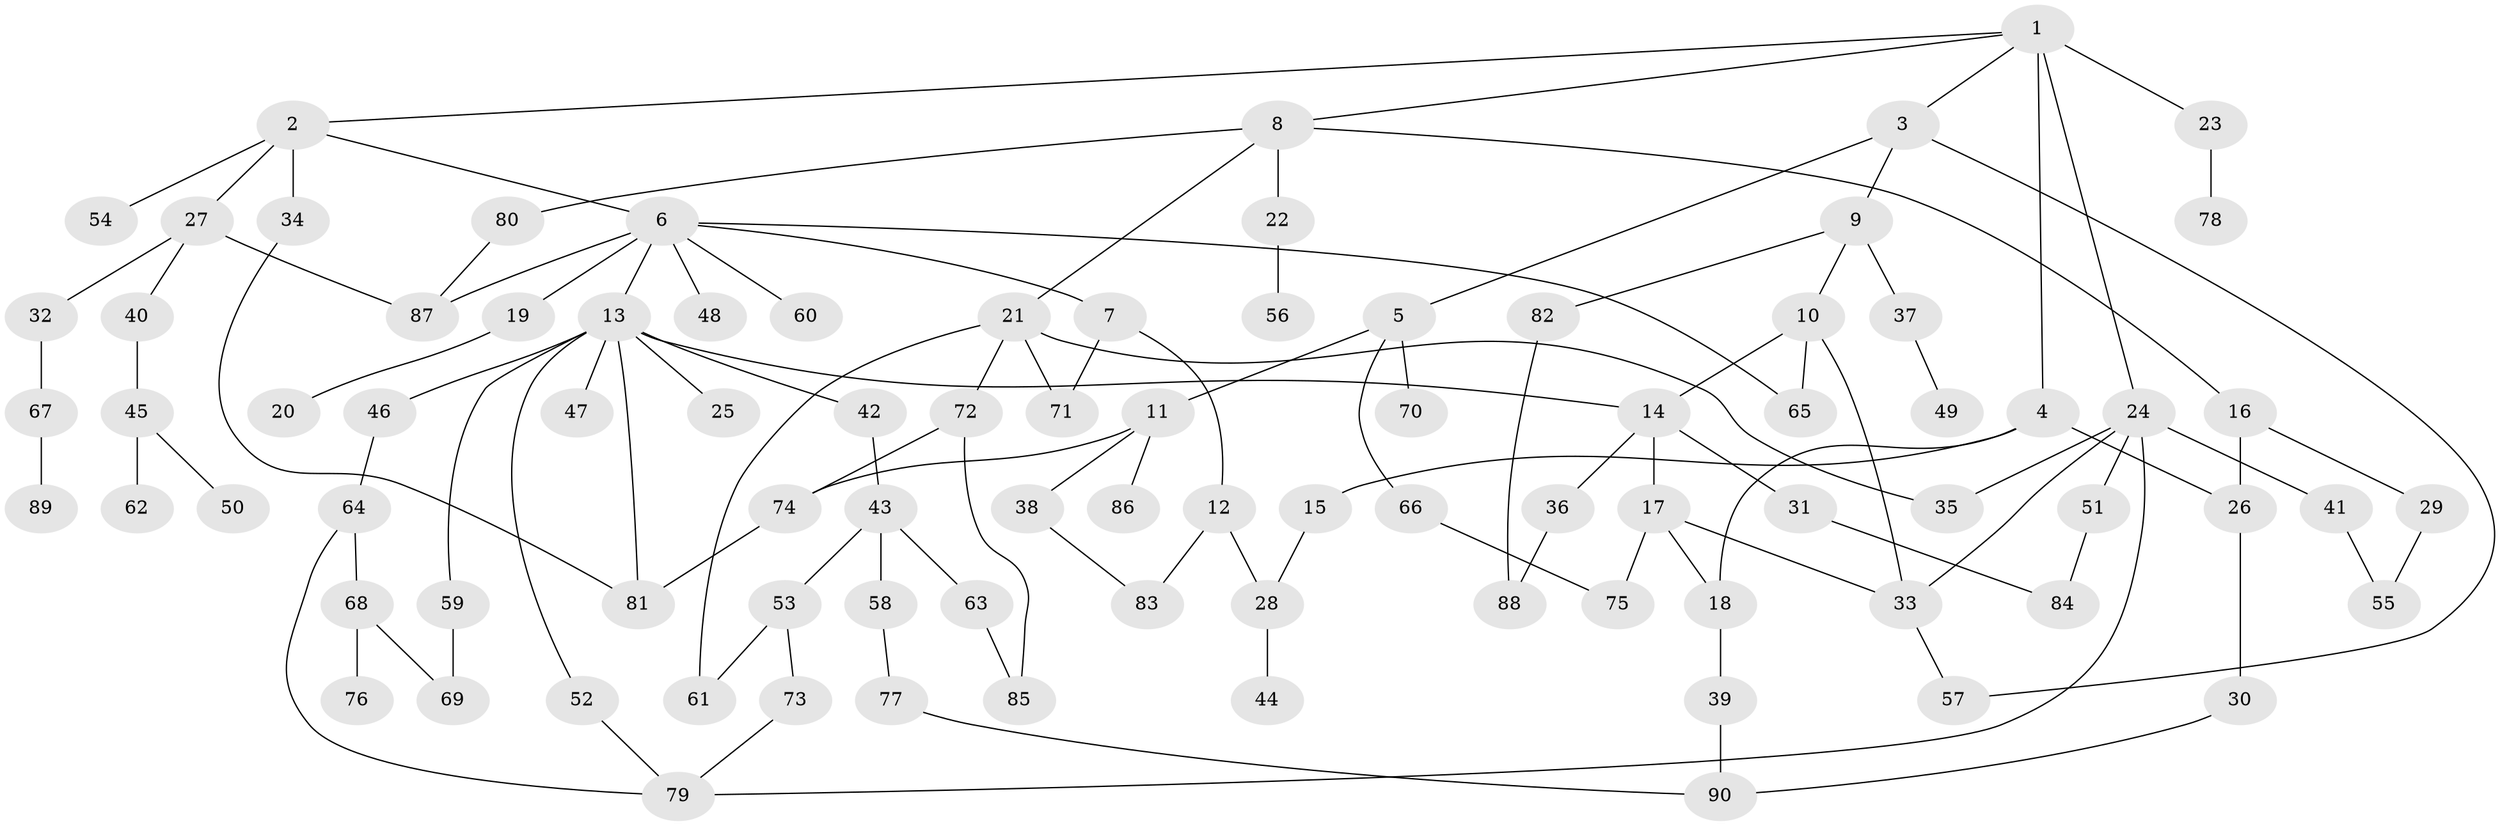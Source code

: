 // coarse degree distribution, {6: 0.046875, 4: 0.125, 5: 0.046875, 2: 0.34375, 3: 0.234375, 1: 0.171875, 8: 0.015625, 7: 0.015625}
// Generated by graph-tools (version 1.1) at 2025/36/03/04/25 23:36:09]
// undirected, 90 vertices, 117 edges
graph export_dot {
  node [color=gray90,style=filled];
  1;
  2;
  3;
  4;
  5;
  6;
  7;
  8;
  9;
  10;
  11;
  12;
  13;
  14;
  15;
  16;
  17;
  18;
  19;
  20;
  21;
  22;
  23;
  24;
  25;
  26;
  27;
  28;
  29;
  30;
  31;
  32;
  33;
  34;
  35;
  36;
  37;
  38;
  39;
  40;
  41;
  42;
  43;
  44;
  45;
  46;
  47;
  48;
  49;
  50;
  51;
  52;
  53;
  54;
  55;
  56;
  57;
  58;
  59;
  60;
  61;
  62;
  63;
  64;
  65;
  66;
  67;
  68;
  69;
  70;
  71;
  72;
  73;
  74;
  75;
  76;
  77;
  78;
  79;
  80;
  81;
  82;
  83;
  84;
  85;
  86;
  87;
  88;
  89;
  90;
  1 -- 2;
  1 -- 3;
  1 -- 4;
  1 -- 8;
  1 -- 23;
  1 -- 24;
  2 -- 6;
  2 -- 27;
  2 -- 34;
  2 -- 54;
  3 -- 5;
  3 -- 9;
  3 -- 57;
  4 -- 15;
  4 -- 18;
  4 -- 26;
  5 -- 11;
  5 -- 66;
  5 -- 70;
  6 -- 7;
  6 -- 13;
  6 -- 19;
  6 -- 48;
  6 -- 60;
  6 -- 65;
  6 -- 87;
  7 -- 12;
  7 -- 71;
  8 -- 16;
  8 -- 21;
  8 -- 22;
  8 -- 80;
  9 -- 10;
  9 -- 37;
  9 -- 82;
  10 -- 14;
  10 -- 33;
  10 -- 65;
  11 -- 38;
  11 -- 86;
  11 -- 74;
  12 -- 28;
  12 -- 83;
  13 -- 25;
  13 -- 42;
  13 -- 46;
  13 -- 47;
  13 -- 52;
  13 -- 59;
  13 -- 81;
  13 -- 14;
  14 -- 17;
  14 -- 31;
  14 -- 36;
  15 -- 28;
  16 -- 26;
  16 -- 29;
  17 -- 75;
  17 -- 18;
  17 -- 33;
  18 -- 39;
  19 -- 20;
  21 -- 61;
  21 -- 71;
  21 -- 72;
  21 -- 35;
  22 -- 56;
  23 -- 78;
  24 -- 35;
  24 -- 41;
  24 -- 51;
  24 -- 33;
  24 -- 79;
  26 -- 30;
  27 -- 32;
  27 -- 40;
  27 -- 87;
  28 -- 44;
  29 -- 55;
  30 -- 90;
  31 -- 84;
  32 -- 67;
  33 -- 57;
  34 -- 81;
  36 -- 88;
  37 -- 49;
  38 -- 83;
  39 -- 90;
  40 -- 45;
  41 -- 55;
  42 -- 43;
  43 -- 53;
  43 -- 58;
  43 -- 63;
  45 -- 50;
  45 -- 62;
  46 -- 64;
  51 -- 84;
  52 -- 79;
  53 -- 73;
  53 -- 61;
  58 -- 77;
  59 -- 69;
  63 -- 85;
  64 -- 68;
  64 -- 79;
  66 -- 75;
  67 -- 89;
  68 -- 69;
  68 -- 76;
  72 -- 74;
  72 -- 85;
  73 -- 79;
  74 -- 81;
  77 -- 90;
  80 -- 87;
  82 -- 88;
}
